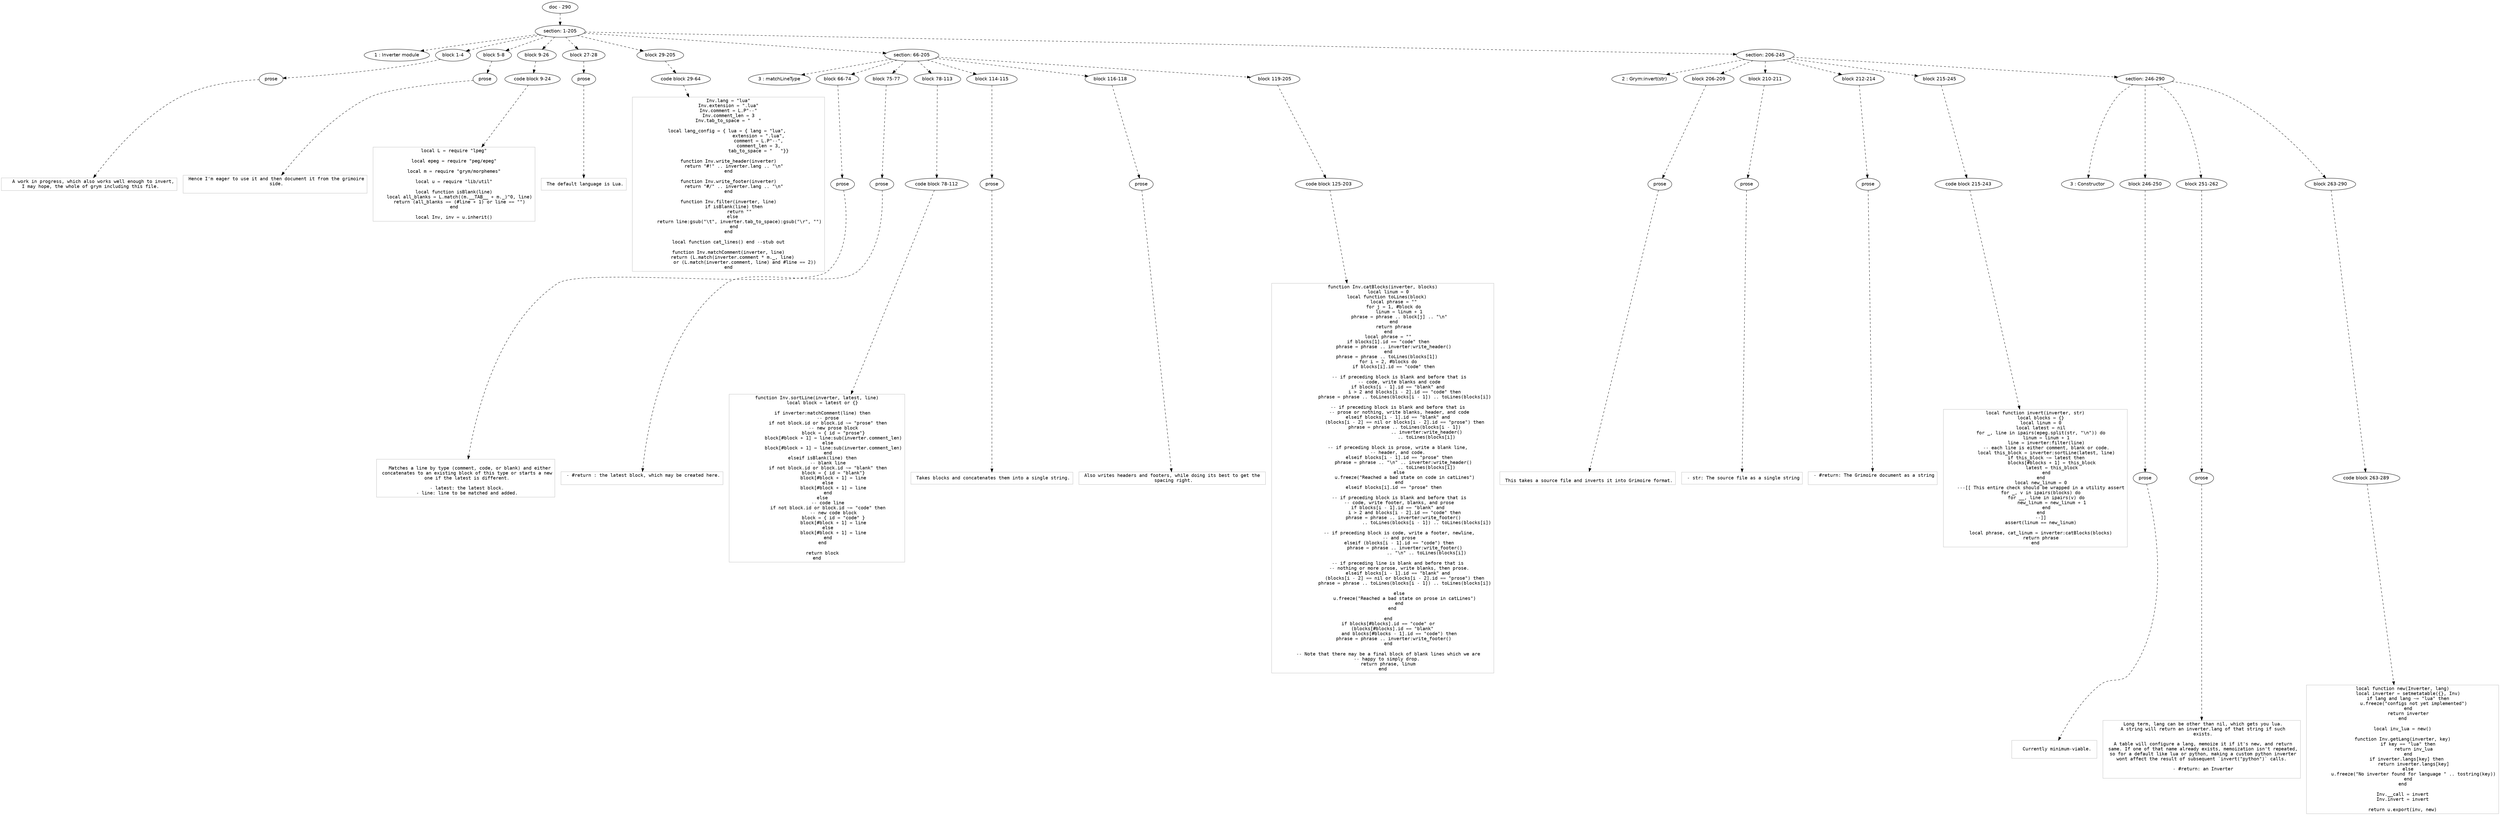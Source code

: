 digraph hierarchy {

node [fontname=Helvetica]
edge [style=dashed]

doc_0 [label="doc - 290"]


doc_0 -> { section_1}
{rank=same; section_1}

section_1 [label="section: 1-205"]


section_1 -> { header_2 block_3 block_4 block_5 block_6 block_7 section_8 section_9}
{rank=same; header_2 block_3 block_4 block_5 block_6 block_7 section_8 section_9}

header_2 [label="1 : Inverter module"]

block_3 [label="block 1-4"]

block_4 [label="block 5-8"]

block_5 [label="block 9-26"]

block_6 [label="block 27-28"]

block_7 [label="block 29-205"]

section_8 [label="section: 66-205"]

section_9 [label="section: 206-245"]


block_3 -> { prose_10}
{rank=same; prose_10}

prose_10 [label="prose"]


prose_10 -> leaf_11
leaf_11  [color=Gray,shape=rectangle,fontname=Inconsolata,label="   A work in progress, which also works well enough to invert,
 I may hope, the whole of grym including this file.
"]
block_4 -> { prose_12}
{rank=same; prose_12}

prose_12 [label="prose"]


prose_12 -> leaf_13
leaf_13  [color=Gray,shape=rectangle,fontname=Inconsolata,label=" Hence I'm eager to use it and then document it from the grimoire
 side.

"]
block_5 -> { codeblock_14}
{rank=same; codeblock_14}

codeblock_14 [label="code block 9-24"]


codeblock_14 -> leaf_15
leaf_15  [color=Gray,shape=rectangle,fontname=Inconsolata,label="local L = require \"lpeg\"

local epeg = require \"peg/epeg\"

local m = require \"grym/morphemes\"

local u = require \"lib/util\"

local function isBlank(line)
    local all_blanks = L.match((m.__TAB__ + m._)^0, line)
    return (all_blanks == (#line + 1) or line == \"\")
end

local Inv, inv = u.inherit()"]
block_6 -> { prose_16}
{rank=same; prose_16}

prose_16 [label="prose"]


prose_16 -> leaf_17
leaf_17  [color=Gray,shape=rectangle,fontname=Inconsolata,label=" The default language is Lua.
"]
block_7 -> { codeblock_18}
{rank=same; codeblock_18}

codeblock_18 [label="code block 29-64"]


codeblock_18 -> leaf_19
leaf_19  [color=Gray,shape=rectangle,fontname=Inconsolata,label="Inv.lang = \"lua\"
Inv.extension = \".lua\"
Inv.comment = L.P\"--\"
Inv.comment_len = 3
Inv.tab_to_space = \"   \"

local lang_config = { lua = { lang = \"lua\", 
                      extension = \".lua\",
                      comment = L.P\"--\",
                      comment_len = 3,
                      tab_to_space = \"   \"}}

function Inv.write_header(inverter)
    return \"#!\" .. inverter.lang .. \"\\n\"
end

function Inv.write_footer(inverter)
    return \"#/\" .. inverter.lang .. \"\\n\"
end

function Inv.filter(inverter, line)
    if isBlank(line) then
        return \"\"
    else 
        return line:gsub(\"\\t\", inverter.tab_to_space):gsub(\"\\r\", \"\")
    end
end

local function cat_lines() end --stub out

function Inv.matchComment(inverter, line)
    return (L.match(inverter.comment * m._, line) 
            or (L.match(inverter.comment, line) and #line == 2))
end"]
section_8 -> { header_20 block_21 block_22 block_23 block_24 block_25 block_26}
{rank=same; header_20 block_21 block_22 block_23 block_24 block_25 block_26}

header_20 [label="3 : matchLineType"]

block_21 [label="block 66-74"]

block_22 [label="block 75-77"]

block_23 [label="block 78-113"]

block_24 [label="block 114-115"]

block_25 [label="block 116-118"]

block_26 [label="block 119-205"]


block_21 -> { prose_27}
{rank=same; prose_27}

prose_27 [label="prose"]


prose_27 -> leaf_28
leaf_28  [color=Gray,shape=rectangle,fontname=Inconsolata,label="
   Matches a line by type (comment, code, or blank) and either
 concatenates to an existing block of this type or starts a new
 one if the latest is different.
 
 - latest: the latest block.
 - line: line to be matched and added.
"]
block_22 -> { prose_29}
{rank=same; prose_29}

prose_29 [label="prose"]


prose_29 -> leaf_30
leaf_30  [color=Gray,shape=rectangle,fontname=Inconsolata,label=" - #return : the latest block, which may be created here.

"]
block_23 -> { codeblock_31}
{rank=same; codeblock_31}

codeblock_31 [label="code block 78-112"]


codeblock_31 -> leaf_32
leaf_32  [color=Gray,shape=rectangle,fontname=Inconsolata,label="function Inv.sortLine(inverter, latest, line)
    local block = latest or {}

    if inverter:matchComment(line) then
        -- prose
        if not block.id or block.id ~= \"prose\" then
            -- new prose block
            block = { id = \"prose\"}
            block[#block + 1] = line:sub(inverter.comment_len)
        else
            block[#block + 1] = line:sub(inverter.comment_len)
        end
    elseif isBlank(line) then
        -- blank line
        if not block.id or block.id ~= \"blank\" then
            block = { id = \"blank\"}
            block[#block + 1] = line
        else
            block[#block + 1] = line
        end
    else
        -- code line
        if not block.id or block.id ~= \"code\" then
            -- new code block
            block = { id = \"code\" }
            block[#block + 1] = line
        else
            block[#block + 1] = line
        end
    end

    return block
end"]
block_24 -> { prose_33}
{rank=same; prose_33}

prose_33 [label="prose"]


prose_33 -> leaf_34
leaf_34  [color=Gray,shape=rectangle,fontname=Inconsolata,label=" Takes blocks and concatenates them into a single string.
"]
block_25 -> { prose_35}
{rank=same; prose_35}

prose_35 [label="prose"]


prose_35 -> leaf_36
leaf_36  [color=Gray,shape=rectangle,fontname=Inconsolata,label=" Also writes headers and footers, while doing its best to get the 
 spacing right.
"]
block_26 -> { codeblock_37}
{rank=same; codeblock_37}

codeblock_37 [label="code block 125-203"]


codeblock_37 -> leaf_38
leaf_38  [color=Gray,shape=rectangle,fontname=Inconsolata,label="function Inv.catBlocks(inverter, blocks)
    local linum = 0
    local function toLines(block) 
        local phrase = \"\"
        for j = 1, #block do
            linum = linum + 1
            phrase = phrase .. block[j] .. \"\\n\"
        end
        return phrase
    end
    local phrase = \"\"
    if blocks[1].id == \"code\" then
        phrase = phrase .. inverter:write_header()
    end
    phrase = phrase .. toLines(blocks[1]) 
    for i = 2, #blocks do
        if blocks[i].id == \"code\" then

            -- if preceding block is blank and before that is
            -- code, write blanks and code
            if blocks[i - 1].id == \"blank\" and 
                i > 2 and blocks[i - 2].id == \"code\" then
                phrase = phrase .. toLines(blocks[i - 1]) .. toLines(blocks[i])

            -- if preceding block is blank and before that is 
            -- prose or nothing, write blanks, header, and code
            elseif blocks[i - 1].id == \"blank\" and 
                (blocks[i - 2] == nil or blocks[i - 2].id == \"prose\") then
                phrase = phrase .. toLines(blocks[i - 1])
                                .. inverter:write_header()
                                .. toLines(blocks[i])

            -- if preceding block is prose, write a blank line, 
            -- header, and code. 
            elseif blocks[i - 1].id == \"prose\" then
                phrase = phrase .. \"\\n\" .. inverter:write_header() 
                                .. toLines(blocks[i])
            else
                u.freeze(\"Reached a bad state on code in catLines\")
            end
        elseif blocks[i].id == \"prose\" then

            -- if preceding block is blank and before that is
            -- code, write footer, blanks, and prose
            if blocks[i - 1].id == \"blank\" and 
                i > 2 and blocks[i - 2].id == \"code\" then
                phrase = phrase .. inverter:write_footer() 
                                .. toLines(blocks[i - 1]) .. toLines(blocks[i])

            -- if preceding block is code, write a footer, newline,
            -- and prose
            elseif (blocks[i - 1].id == \"code\") then
                phrase = phrase .. inverter:write_footer()
                                .. \"\\n\" .. toLines(blocks[i])

            -- if preceding line is blank and before that is 
            -- nothing or more prose, write blanks, then prose.
            elseif blocks[i - 1].id == \"blank\" and 
                (blocks[i - 2] == nil or blocks[i - 2].id == \"prose\") then
                phrase = phrase .. toLines(blocks[i - 1]) .. toLines(blocks[i])

            else
                u.freeze(\"Reached a bad state on prose in catLines\")
            end
        end 

    end
    if blocks[#blocks].id == \"code\" or
        (blocks[#blocks].id == \"blank\" 
            and blocks[#blocks - 1].id == \"code\") then
        phrase = phrase .. inverter:write_footer()
    end

    -- Note that there may be a final block of blank lines which we are
    -- happy to simply drop. 
    return phrase, linum
end"]
section_9 -> { header_39 block_40 block_41 block_42 block_43 section_44}
{rank=same; header_39 block_40 block_41 block_42 block_43 section_44}

header_39 [label="2 : Grym:invert(str)"]

block_40 [label="block 206-209"]

block_41 [label="block 210-211"]

block_42 [label="block 212-214"]

block_43 [label="block 215-245"]

section_44 [label="section: 246-290"]


block_40 -> { prose_45}
{rank=same; prose_45}

prose_45 [label="prose"]


prose_45 -> leaf_46
leaf_46  [color=Gray,shape=rectangle,fontname=Inconsolata,label="
 This takes a source file and inverts it into Grimoire format.
"]
block_41 -> { prose_47}
{rank=same; prose_47}

prose_47 [label="prose"]


prose_47 -> leaf_48
leaf_48  [color=Gray,shape=rectangle,fontname=Inconsolata,label=" - str: The source file as a single string
"]
block_42 -> { prose_49}
{rank=same; prose_49}

prose_49 [label="prose"]


prose_49 -> leaf_50
leaf_50  [color=Gray,shape=rectangle,fontname=Inconsolata,label=" - #return: The Grimoire document as a string

"]
block_43 -> { codeblock_51}
{rank=same; codeblock_51}

codeblock_51 [label="code block 215-243"]


codeblock_51 -> leaf_52
leaf_52  [color=Gray,shape=rectangle,fontname=Inconsolata,label="local function invert(inverter, str)
    local blocks = {}
    local linum = 0
    local latest = nil
    for _, line in ipairs(epeg.split(str, \"\\n\")) do
        linum = linum + 1
        line = inverter:filter(line)
        -- each line is either comment, blank or code.
        local this_block = inverter:sortLine(latest, line)
        if this_block ~= latest then
            blocks[#blocks + 1] = this_block
            latest = this_block
        end
    end
    local new_linum = 0
    ---[[ This entire check should be wrapped in a utility assert
    for _, v in ipairs(blocks) do
        for __, line in ipairs(v) do
            new_linum = new_linum + 1
        end
    end
    --]]
    assert(linum == new_linum)

    local phrase, cat_linum = inverter:catBlocks(blocks)
    return phrase
end"]
section_44 -> { header_53 block_54 block_55 block_56}
{rank=same; header_53 block_54 block_55 block_56}

header_53 [label="3 : Constructor"]

block_54 [label="block 246-250"]

block_55 [label="block 251-262"]

block_56 [label="block 263-290"]


block_54 -> { prose_57}
{rank=same; prose_57}

prose_57 [label="prose"]


prose_57 -> leaf_58
leaf_58  [color=Gray,shape=rectangle,fontname=Inconsolata,label=" 
   Currently minimum-viable. 

"]
block_55 -> { prose_59}
{rank=same; prose_59}

prose_59 [label="prose"]


prose_59 -> leaf_60
leaf_60  [color=Gray,shape=rectangle,fontname=Inconsolata,label=" Long term, lang can be other than nil, which gets you lua.
 A string will return an inverter.lang of that string if such
 exists.
 
 A table will configure a lang, memoize it if it's new, and return
 same. If one of that name already exists, memoization isn't repeated,
 so for a default like lua or python, making a custom python inverter
 wont affect the result of subsequent `invert(\"python\")` calls. 
 
 - #return: an Inverter

"]
block_56 -> { codeblock_61}
{rank=same; codeblock_61}

codeblock_61 [label="code block 263-289"]


codeblock_61 -> leaf_62
leaf_62  [color=Gray,shape=rectangle,fontname=Inconsolata,label="local function new(Inverter, lang)
    local inverter = setmetatable({}, Inv)
    if lang and lang ~= \"lua\" then
        u.freeze(\"configs not yet implemented\")
    end
    return inverter
end

local inv_lua = new()

function Inv.getLang(inverter, key)
    if key == \"lua\" then
        return inv_lua
    end
    if inverter.langs[key] then 
        return inverter.langs[key]
    else
        u.freeze(\"No inverter found for language \" .. tostring(key))
    end
end

Inv.__call = invert
Inv.invert = invert

return u.export(inv, new)"]

}
